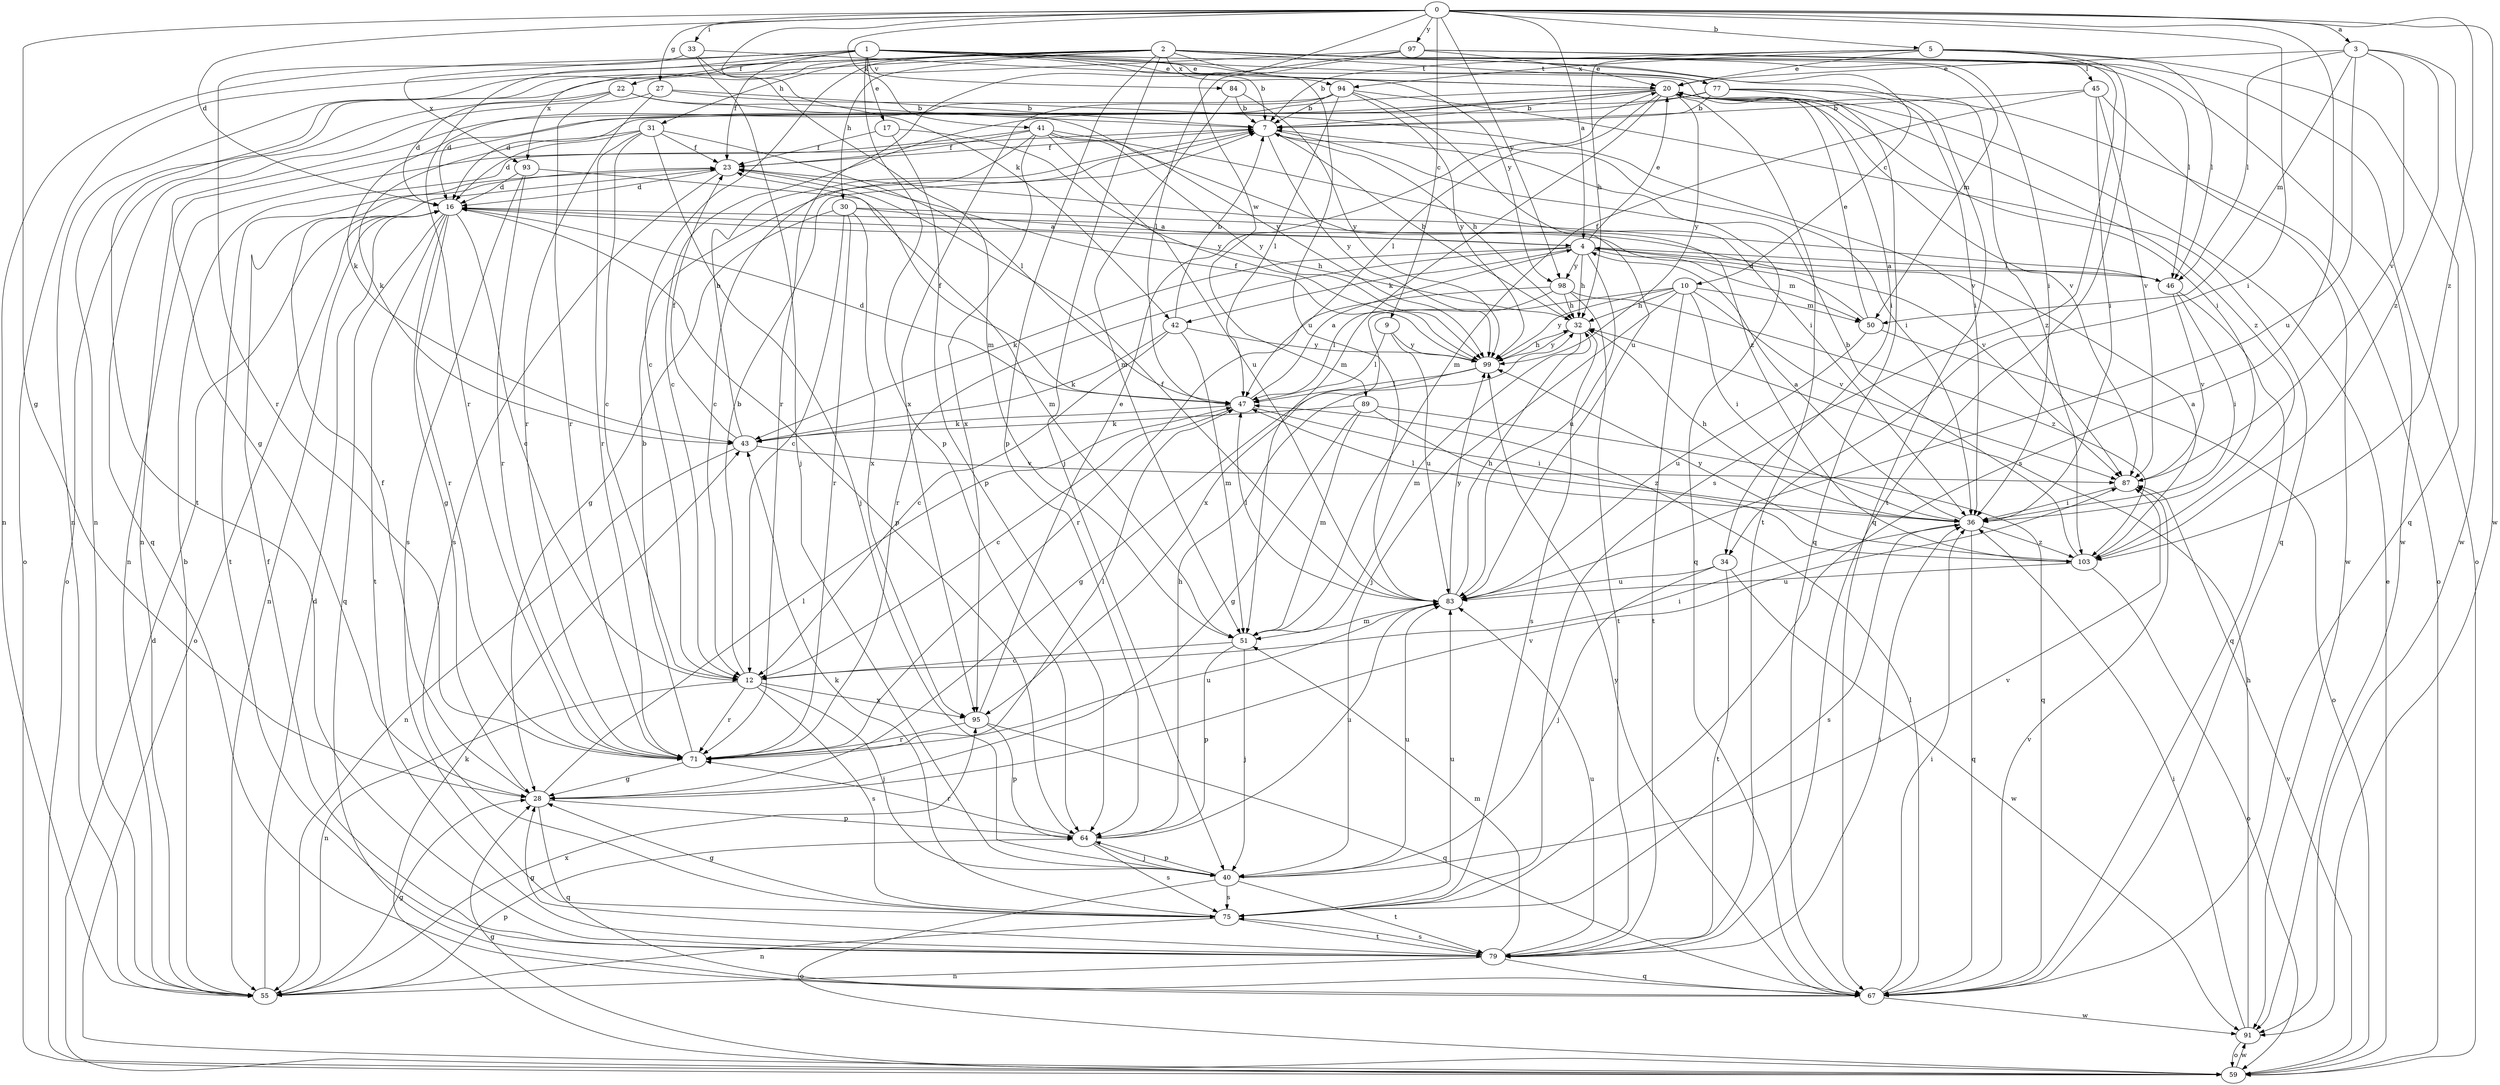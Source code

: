 strict digraph  {
0;
1;
2;
3;
4;
5;
7;
9;
10;
12;
16;
17;
20;
22;
23;
27;
28;
30;
31;
32;
33;
34;
36;
40;
41;
42;
43;
45;
46;
47;
50;
51;
55;
59;
64;
67;
71;
75;
77;
79;
83;
84;
87;
89;
91;
93;
94;
95;
97;
98;
99;
103;
0 -> 3  [label=a];
0 -> 4  [label=a];
0 -> 5  [label=b];
0 -> 9  [label=c];
0 -> 16  [label=d];
0 -> 27  [label=g];
0 -> 28  [label=g];
0 -> 33  [label=i];
0 -> 34  [label=i];
0 -> 41  [label=k];
0 -> 42  [label=k];
0 -> 75  [label=s];
0 -> 89  [label=w];
0 -> 91  [label=w];
0 -> 97  [label=y];
0 -> 98  [label=y];
0 -> 103  [label=z];
1 -> 7  [label=b];
1 -> 17  [label=e];
1 -> 20  [label=e];
1 -> 22  [label=f];
1 -> 23  [label=f];
1 -> 34  [label=i];
1 -> 55  [label=n];
1 -> 64  [label=p];
1 -> 67  [label=q];
1 -> 71  [label=r];
1 -> 77  [label=t];
1 -> 83  [label=u];
1 -> 84  [label=v];
1 -> 93  [label=x];
2 -> 10  [label=c];
2 -> 12  [label=c];
2 -> 30  [label=h];
2 -> 31  [label=h];
2 -> 36  [label=i];
2 -> 40  [label=j];
2 -> 45  [label=l];
2 -> 46  [label=l];
2 -> 50  [label=m];
2 -> 55  [label=n];
2 -> 59  [label=o];
2 -> 64  [label=p];
2 -> 77  [label=t];
2 -> 79  [label=t];
2 -> 93  [label=x];
2 -> 94  [label=x];
2 -> 98  [label=y];
3 -> 20  [label=e];
3 -> 46  [label=l];
3 -> 50  [label=m];
3 -> 83  [label=u];
3 -> 87  [label=v];
3 -> 91  [label=w];
3 -> 103  [label=z];
4 -> 20  [label=e];
4 -> 32  [label=h];
4 -> 42  [label=k];
4 -> 43  [label=k];
4 -> 46  [label=l];
4 -> 50  [label=m];
4 -> 71  [label=r];
4 -> 83  [label=u];
4 -> 98  [label=y];
5 -> 7  [label=b];
5 -> 20  [label=e];
5 -> 32  [label=h];
5 -> 46  [label=l];
5 -> 67  [label=q];
5 -> 75  [label=s];
5 -> 79  [label=t];
5 -> 94  [label=x];
7 -> 23  [label=f];
7 -> 32  [label=h];
7 -> 36  [label=i];
7 -> 67  [label=q];
7 -> 99  [label=y];
9 -> 47  [label=l];
9 -> 83  [label=u];
9 -> 99  [label=y];
10 -> 32  [label=h];
10 -> 36  [label=i];
10 -> 40  [label=j];
10 -> 50  [label=m];
10 -> 79  [label=t];
10 -> 87  [label=v];
10 -> 95  [label=x];
10 -> 99  [label=y];
12 -> 7  [label=b];
12 -> 36  [label=i];
12 -> 40  [label=j];
12 -> 55  [label=n];
12 -> 71  [label=r];
12 -> 75  [label=s];
12 -> 95  [label=x];
16 -> 4  [label=a];
16 -> 12  [label=c];
16 -> 28  [label=g];
16 -> 32  [label=h];
16 -> 55  [label=n];
16 -> 59  [label=o];
16 -> 64  [label=p];
16 -> 67  [label=q];
16 -> 71  [label=r];
16 -> 79  [label=t];
17 -> 23  [label=f];
17 -> 64  [label=p];
17 -> 99  [label=y];
20 -> 7  [label=b];
20 -> 12  [label=c];
20 -> 16  [label=d];
20 -> 36  [label=i];
20 -> 47  [label=l];
20 -> 51  [label=m];
20 -> 55  [label=n];
20 -> 59  [label=o];
20 -> 79  [label=t];
20 -> 87  [label=v];
20 -> 99  [label=y];
20 -> 103  [label=z];
22 -> 7  [label=b];
22 -> 16  [label=d];
22 -> 59  [label=o];
22 -> 71  [label=r];
22 -> 99  [label=y];
23 -> 16  [label=d];
23 -> 75  [label=s];
23 -> 79  [label=t];
27 -> 7  [label=b];
27 -> 67  [label=q];
27 -> 71  [label=r];
27 -> 87  [label=v];
28 -> 23  [label=f];
28 -> 47  [label=l];
28 -> 64  [label=p];
28 -> 67  [label=q];
28 -> 87  [label=v];
30 -> 4  [label=a];
30 -> 12  [label=c];
30 -> 28  [label=g];
30 -> 71  [label=r];
30 -> 87  [label=v];
30 -> 95  [label=x];
31 -> 12  [label=c];
31 -> 16  [label=d];
31 -> 23  [label=f];
31 -> 40  [label=j];
31 -> 43  [label=k];
31 -> 47  [label=l];
31 -> 71  [label=r];
32 -> 7  [label=b];
32 -> 51  [label=m];
32 -> 75  [label=s];
32 -> 99  [label=y];
33 -> 20  [label=e];
33 -> 40  [label=j];
33 -> 51  [label=m];
33 -> 71  [label=r];
34 -> 40  [label=j];
34 -> 79  [label=t];
34 -> 83  [label=u];
34 -> 91  [label=w];
36 -> 4  [label=a];
36 -> 32  [label=h];
36 -> 47  [label=l];
36 -> 67  [label=q];
36 -> 75  [label=s];
36 -> 103  [label=z];
40 -> 59  [label=o];
40 -> 64  [label=p];
40 -> 75  [label=s];
40 -> 79  [label=t];
40 -> 83  [label=u];
40 -> 87  [label=v];
41 -> 12  [label=c];
41 -> 23  [label=f];
41 -> 36  [label=i];
41 -> 55  [label=n];
41 -> 83  [label=u];
41 -> 95  [label=x];
41 -> 99  [label=y];
41 -> 103  [label=z];
42 -> 7  [label=b];
42 -> 12  [label=c];
42 -> 43  [label=k];
42 -> 51  [label=m];
42 -> 99  [label=y];
43 -> 7  [label=b];
43 -> 23  [label=f];
43 -> 55  [label=n];
43 -> 87  [label=v];
45 -> 7  [label=b];
45 -> 36  [label=i];
45 -> 51  [label=m];
45 -> 87  [label=v];
45 -> 91  [label=w];
46 -> 4  [label=a];
46 -> 23  [label=f];
46 -> 36  [label=i];
46 -> 67  [label=q];
46 -> 87  [label=v];
47 -> 4  [label=a];
47 -> 12  [label=c];
47 -> 16  [label=d];
47 -> 23  [label=f];
47 -> 36  [label=i];
47 -> 43  [label=k];
50 -> 16  [label=d];
50 -> 20  [label=e];
50 -> 59  [label=o];
50 -> 83  [label=u];
51 -> 12  [label=c];
51 -> 40  [label=j];
51 -> 64  [label=p];
55 -> 7  [label=b];
55 -> 16  [label=d];
55 -> 28  [label=g];
55 -> 64  [label=p];
55 -> 95  [label=x];
59 -> 16  [label=d];
59 -> 20  [label=e];
59 -> 28  [label=g];
59 -> 43  [label=k];
59 -> 87  [label=v];
59 -> 91  [label=w];
64 -> 32  [label=h];
64 -> 40  [label=j];
64 -> 71  [label=r];
64 -> 75  [label=s];
64 -> 83  [label=u];
67 -> 36  [label=i];
67 -> 47  [label=l];
67 -> 87  [label=v];
67 -> 91  [label=w];
67 -> 99  [label=y];
71 -> 7  [label=b];
71 -> 28  [label=g];
71 -> 47  [label=l];
71 -> 83  [label=u];
75 -> 28  [label=g];
75 -> 43  [label=k];
75 -> 55  [label=n];
75 -> 79  [label=t];
75 -> 83  [label=u];
77 -> 7  [label=b];
77 -> 16  [label=d];
77 -> 28  [label=g];
77 -> 36  [label=i];
77 -> 67  [label=q];
77 -> 103  [label=z];
79 -> 23  [label=f];
79 -> 28  [label=g];
79 -> 36  [label=i];
79 -> 51  [label=m];
79 -> 55  [label=n];
79 -> 67  [label=q];
79 -> 75  [label=s];
79 -> 83  [label=u];
83 -> 23  [label=f];
83 -> 32  [label=h];
83 -> 47  [label=l];
83 -> 51  [label=m];
83 -> 99  [label=y];
84 -> 7  [label=b];
84 -> 51  [label=m];
84 -> 99  [label=y];
87 -> 36  [label=i];
89 -> 28  [label=g];
89 -> 43  [label=k];
89 -> 51  [label=m];
89 -> 67  [label=q];
89 -> 103  [label=z];
91 -> 32  [label=h];
91 -> 36  [label=i];
91 -> 59  [label=o];
93 -> 16  [label=d];
93 -> 51  [label=m];
93 -> 71  [label=r];
93 -> 75  [label=s];
94 -> 7  [label=b];
94 -> 43  [label=k];
94 -> 47  [label=l];
94 -> 67  [label=q];
94 -> 83  [label=u];
94 -> 95  [label=x];
94 -> 99  [label=y];
95 -> 20  [label=e];
95 -> 64  [label=p];
95 -> 67  [label=q];
95 -> 71  [label=r];
97 -> 20  [label=e];
97 -> 47  [label=l];
97 -> 55  [label=n];
97 -> 59  [label=o];
97 -> 71  [label=r];
97 -> 91  [label=w];
98 -> 32  [label=h];
98 -> 47  [label=l];
98 -> 71  [label=r];
98 -> 79  [label=t];
98 -> 103  [label=z];
99 -> 23  [label=f];
99 -> 28  [label=g];
99 -> 32  [label=h];
99 -> 47  [label=l];
103 -> 4  [label=a];
103 -> 7  [label=b];
103 -> 59  [label=o];
103 -> 83  [label=u];
103 -> 99  [label=y];
}
